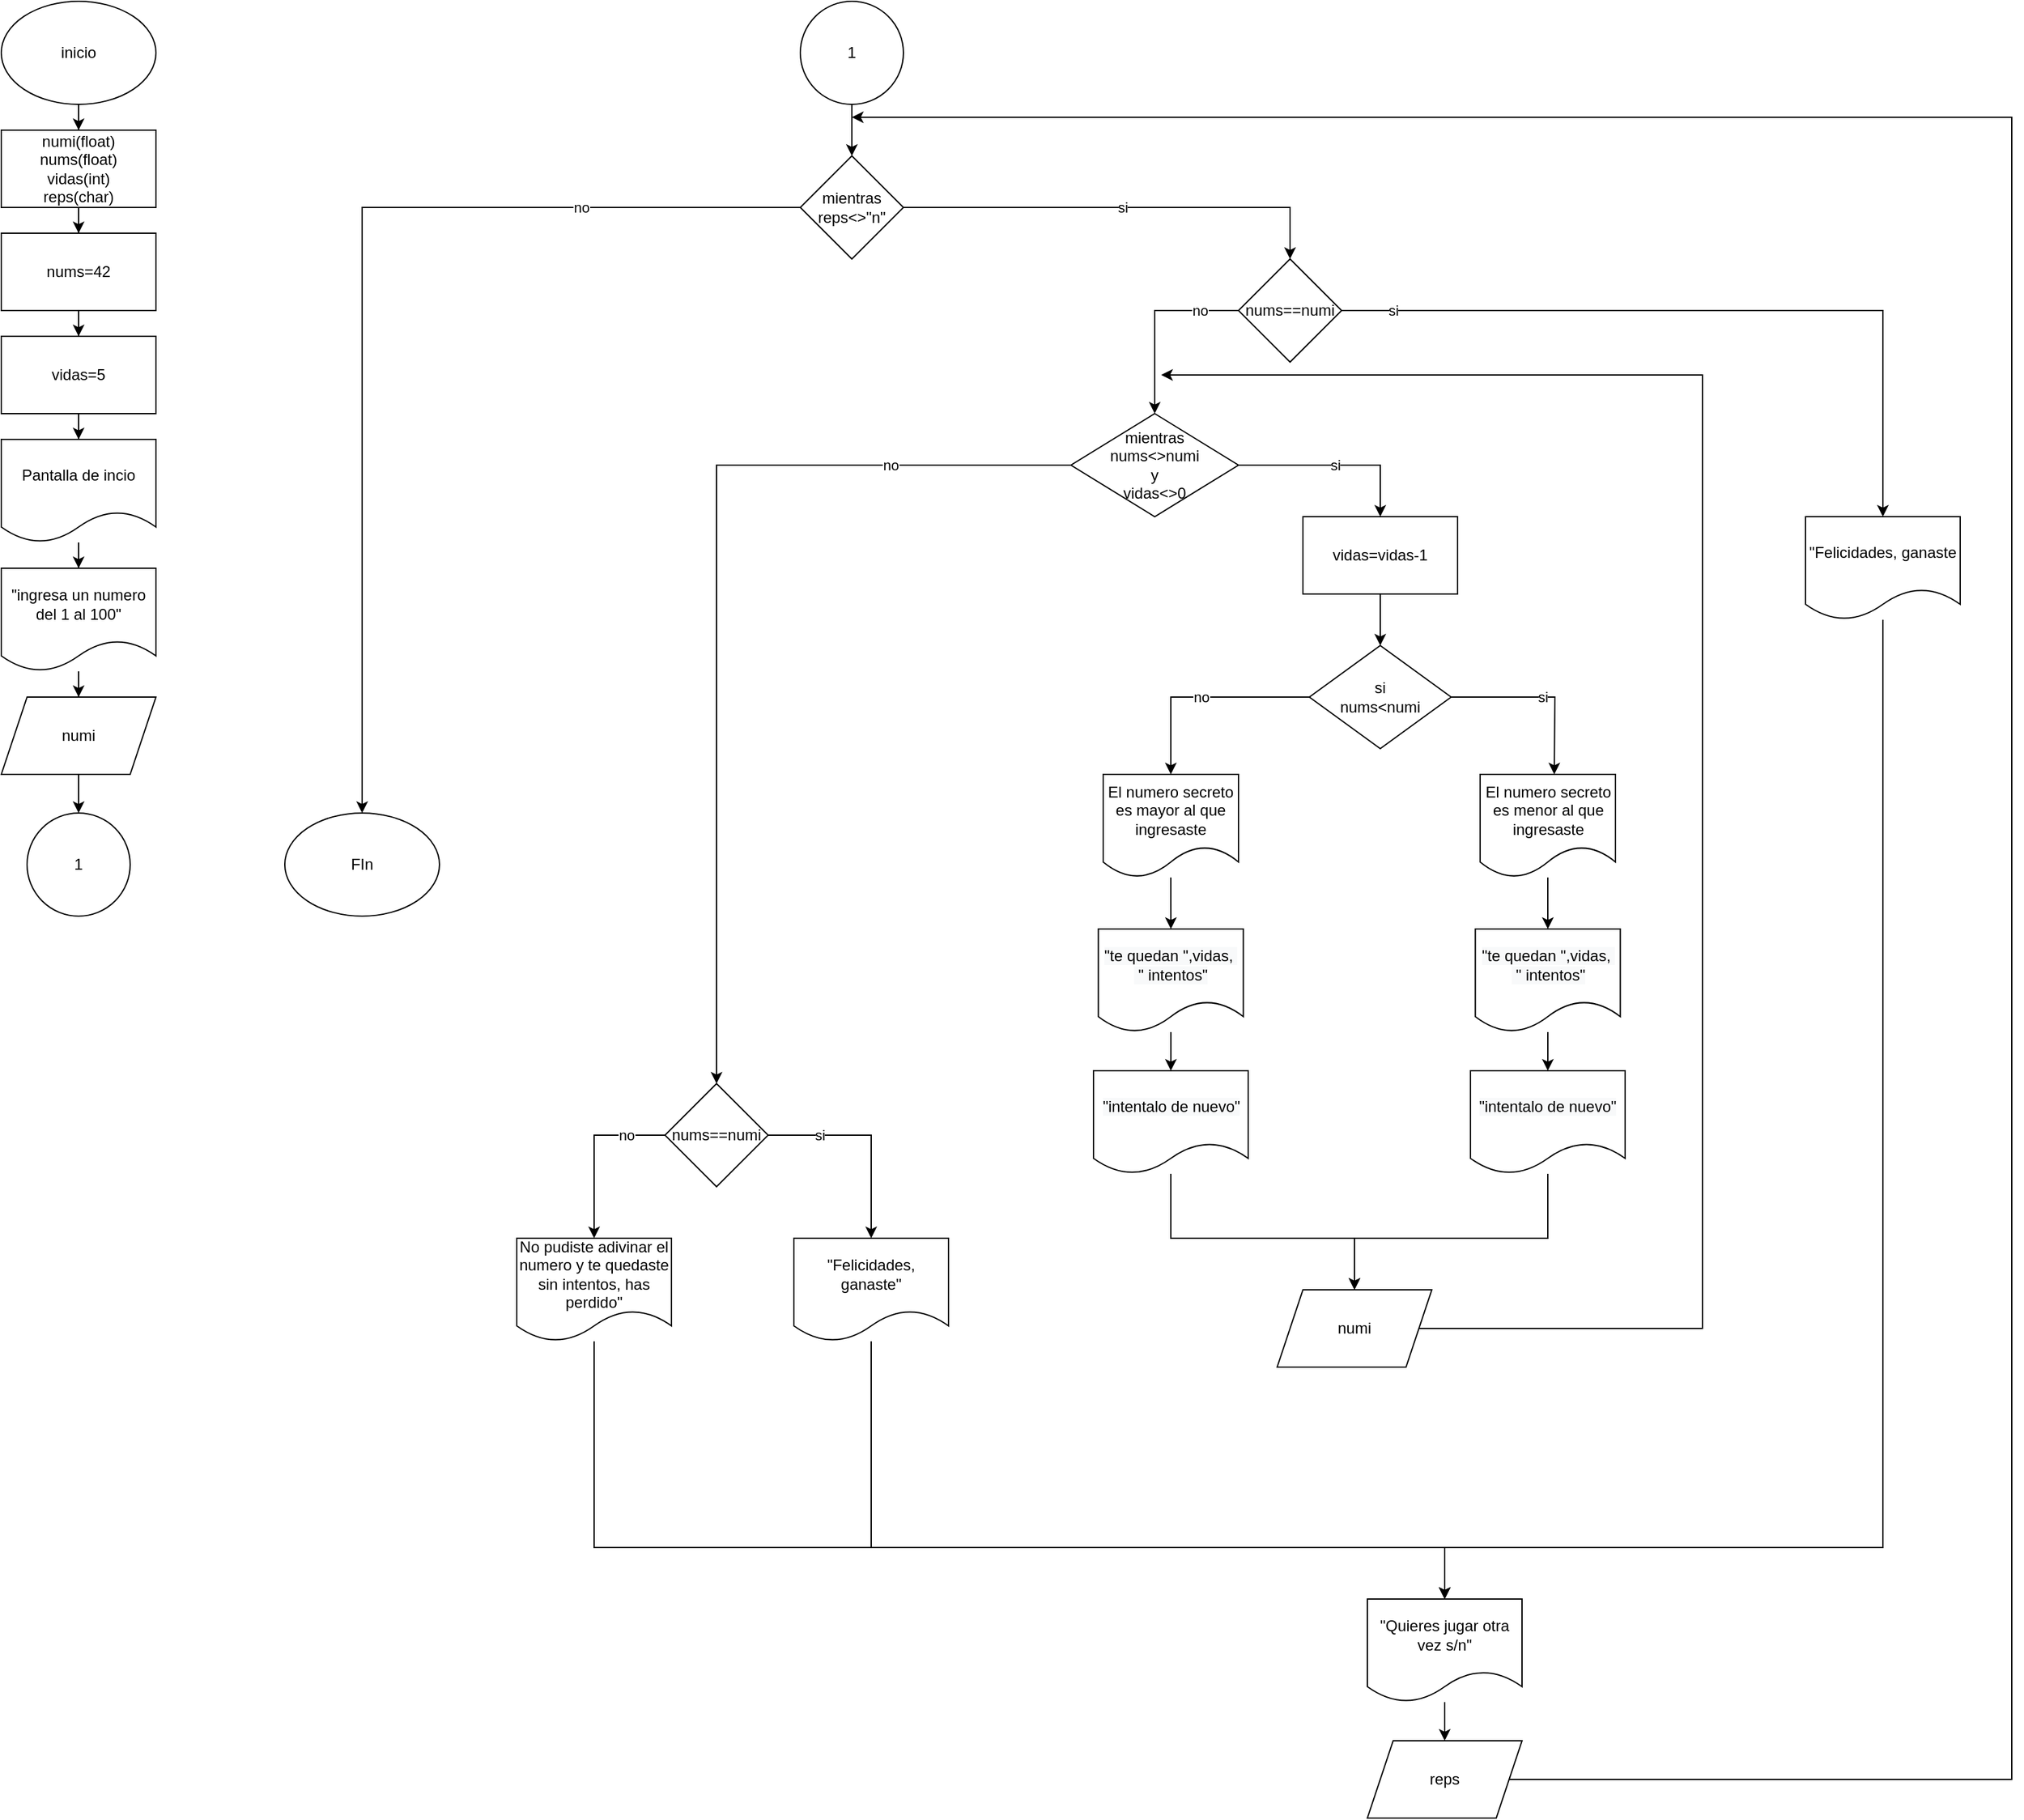 <mxfile version="20.2.8" type="github">
  <diagram id="e61ChwSNdLdz5od8M-kF" name="Página-1">
    <mxGraphModel dx="446" dy="449" grid="1" gridSize="10" guides="1" tooltips="1" connect="1" arrows="1" fold="1" page="1" pageScale="1" pageWidth="850" pageHeight="1100" math="0" shadow="0">
      <root>
        <mxCell id="0" />
        <mxCell id="1" parent="0" />
        <mxCell id="DxnIvV2hg2z9Hd538eVF-3" value="" style="edgeStyle=orthogonalEdgeStyle;rounded=0;orthogonalLoop=1;jettySize=auto;html=1;" parent="1" source="DxnIvV2hg2z9Hd538eVF-1" target="DxnIvV2hg2z9Hd538eVF-2" edge="1">
          <mxGeometry relative="1" as="geometry" />
        </mxCell>
        <mxCell id="DxnIvV2hg2z9Hd538eVF-1" value="inicio" style="ellipse;whiteSpace=wrap;html=1;" parent="1" vertex="1">
          <mxGeometry x="40" y="40" width="120" height="80" as="geometry" />
        </mxCell>
        <mxCell id="WnruKDRqM4DlYAUphrk8-2" value="" style="edgeStyle=orthogonalEdgeStyle;rounded=0;orthogonalLoop=1;jettySize=auto;html=1;" parent="1" source="DxnIvV2hg2z9Hd538eVF-2" target="WnruKDRqM4DlYAUphrk8-1" edge="1">
          <mxGeometry relative="1" as="geometry" />
        </mxCell>
        <mxCell id="DxnIvV2hg2z9Hd538eVF-2" value="numi(float)&lt;br&gt;nums(float)&lt;br&gt;vidas(int)&lt;br&gt;reps(char)" style="rounded=0;whiteSpace=wrap;html=1;" parent="1" vertex="1">
          <mxGeometry x="40" y="140" width="120" height="60" as="geometry" />
        </mxCell>
        <mxCell id="DxnIvV2hg2z9Hd538eVF-9" value="" style="edgeStyle=orthogonalEdgeStyle;rounded=0;orthogonalLoop=1;jettySize=auto;html=1;" parent="1" source="DxnIvV2hg2z9Hd538eVF-6" target="DxnIvV2hg2z9Hd538eVF-8" edge="1">
          <mxGeometry relative="1" as="geometry" />
        </mxCell>
        <mxCell id="DxnIvV2hg2z9Hd538eVF-6" value="Pantalla de incio" style="shape=document;whiteSpace=wrap;html=1;boundedLbl=1;" parent="1" vertex="1">
          <mxGeometry x="40" y="380" width="120" height="80" as="geometry" />
        </mxCell>
        <mxCell id="DxnIvV2hg2z9Hd538eVF-11" value="" style="edgeStyle=orthogonalEdgeStyle;rounded=0;orthogonalLoop=1;jettySize=auto;html=1;" parent="1" source="DxnIvV2hg2z9Hd538eVF-8" target="DxnIvV2hg2z9Hd538eVF-10" edge="1">
          <mxGeometry relative="1" as="geometry" />
        </mxCell>
        <mxCell id="DxnIvV2hg2z9Hd538eVF-8" value="&quot;ingresa un numero del 1 al 100&quot;" style="shape=document;whiteSpace=wrap;html=1;boundedLbl=1;" parent="1" vertex="1">
          <mxGeometry x="40" y="480" width="120" height="80" as="geometry" />
        </mxCell>
        <mxCell id="DxnIvV2hg2z9Hd538eVF-13" value="" style="edgeStyle=orthogonalEdgeStyle;rounded=0;orthogonalLoop=1;jettySize=auto;html=1;" parent="1" source="DxnIvV2hg2z9Hd538eVF-10" target="DxnIvV2hg2z9Hd538eVF-12" edge="1">
          <mxGeometry relative="1" as="geometry" />
        </mxCell>
        <mxCell id="DxnIvV2hg2z9Hd538eVF-10" value="numi" style="shape=parallelogram;perimeter=parallelogramPerimeter;whiteSpace=wrap;html=1;fixedSize=1;" parent="1" vertex="1">
          <mxGeometry x="40" y="580" width="120" height="60" as="geometry" />
        </mxCell>
        <mxCell id="DxnIvV2hg2z9Hd538eVF-12" value="1" style="ellipse;whiteSpace=wrap;html=1;aspect=fixed;" parent="1" vertex="1">
          <mxGeometry x="60" y="670" width="80" height="80" as="geometry" />
        </mxCell>
        <mxCell id="WnruKDRqM4DlYAUphrk8-8" value="" style="edgeStyle=orthogonalEdgeStyle;rounded=0;orthogonalLoop=1;jettySize=auto;html=1;" parent="1" source="DxnIvV2hg2z9Hd538eVF-14" target="WnruKDRqM4DlYAUphrk8-7" edge="1">
          <mxGeometry relative="1" as="geometry" />
        </mxCell>
        <mxCell id="DxnIvV2hg2z9Hd538eVF-14" value="1" style="ellipse;whiteSpace=wrap;html=1;aspect=fixed;" parent="1" vertex="1">
          <mxGeometry x="660" y="40" width="80" height="80" as="geometry" />
        </mxCell>
        <mxCell id="WnruKDRqM4DlYAUphrk8-4" value="" style="edgeStyle=orthogonalEdgeStyle;rounded=0;orthogonalLoop=1;jettySize=auto;html=1;" parent="1" source="WnruKDRqM4DlYAUphrk8-1" target="WnruKDRqM4DlYAUphrk8-3" edge="1">
          <mxGeometry relative="1" as="geometry" />
        </mxCell>
        <mxCell id="WnruKDRqM4DlYAUphrk8-1" value="nums=42" style="rounded=0;whiteSpace=wrap;html=1;" parent="1" vertex="1">
          <mxGeometry x="40" y="220" width="120" height="60" as="geometry" />
        </mxCell>
        <mxCell id="WnruKDRqM4DlYAUphrk8-6" value="" style="edgeStyle=orthogonalEdgeStyle;rounded=0;orthogonalLoop=1;jettySize=auto;html=1;" parent="1" source="WnruKDRqM4DlYAUphrk8-3" target="DxnIvV2hg2z9Hd538eVF-6" edge="1">
          <mxGeometry relative="1" as="geometry" />
        </mxCell>
        <mxCell id="WnruKDRqM4DlYAUphrk8-3" value="vidas=5" style="rounded=0;whiteSpace=wrap;html=1;" parent="1" vertex="1">
          <mxGeometry x="40" y="300" width="120" height="60" as="geometry" />
        </mxCell>
        <mxCell id="NHLsWGcrloJafp5NB1YB-93" value="si" style="edgeStyle=orthogonalEdgeStyle;rounded=0;orthogonalLoop=1;jettySize=auto;html=1;entryX=0.5;entryY=0;entryDx=0;entryDy=0;" edge="1" parent="1" source="WnruKDRqM4DlYAUphrk8-7" target="NHLsWGcrloJafp5NB1YB-92">
          <mxGeometry relative="1" as="geometry" />
        </mxCell>
        <mxCell id="NHLsWGcrloJafp5NB1YB-106" value="no" style="edgeStyle=orthogonalEdgeStyle;rounded=0;orthogonalLoop=1;jettySize=auto;html=1;exitX=0;exitY=0.5;exitDx=0;exitDy=0;entryX=0.5;entryY=0;entryDx=0;entryDy=0;" edge="1" parent="1" source="WnruKDRqM4DlYAUphrk8-7" target="NHLsWGcrloJafp5NB1YB-105">
          <mxGeometry x="-0.58" relative="1" as="geometry">
            <mxPoint as="offset" />
          </mxGeometry>
        </mxCell>
        <mxCell id="WnruKDRqM4DlYAUphrk8-7" value="mientras&lt;br&gt;reps&amp;lt;&amp;gt;&quot;n&quot;" style="rhombus;whiteSpace=wrap;html=1;" parent="1" vertex="1">
          <mxGeometry x="660" y="160" width="80" height="80" as="geometry" />
        </mxCell>
        <mxCell id="NHLsWGcrloJafp5NB1YB-111" value="no" style="edgeStyle=orthogonalEdgeStyle;rounded=0;orthogonalLoop=1;jettySize=auto;html=1;exitX=0;exitY=0.5;exitDx=0;exitDy=0;entryX=0.5;entryY=0;entryDx=0;entryDy=0;" edge="1" parent="1" source="NHLsWGcrloJafp5NB1YB-44" target="NHLsWGcrloJafp5NB1YB-110">
          <mxGeometry x="-0.629" relative="1" as="geometry">
            <mxPoint as="offset" />
          </mxGeometry>
        </mxCell>
        <mxCell id="NHLsWGcrloJafp5NB1YB-127" value="si" style="edgeStyle=orthogonalEdgeStyle;rounded=0;orthogonalLoop=1;jettySize=auto;html=1;exitX=1;exitY=0.5;exitDx=0;exitDy=0;entryX=0.5;entryY=0;entryDx=0;entryDy=0;" edge="1" parent="1" source="NHLsWGcrloJafp5NB1YB-44" target="NHLsWGcrloJafp5NB1YB-50">
          <mxGeometry relative="1" as="geometry" />
        </mxCell>
        <mxCell id="NHLsWGcrloJafp5NB1YB-44" value="mientras&lt;br&gt;nums&amp;lt;&amp;gt;numi&lt;br&gt;y&lt;br&gt;vidas&amp;lt;&amp;gt;0" style="rhombus;whiteSpace=wrap;html=1;" vertex="1" parent="1">
          <mxGeometry x="870" y="360" width="130" height="80" as="geometry" />
        </mxCell>
        <mxCell id="NHLsWGcrloJafp5NB1YB-49" value="" style="edgeStyle=orthogonalEdgeStyle;rounded=0;orthogonalLoop=1;jettySize=auto;html=1;" edge="1" parent="1" source="NHLsWGcrloJafp5NB1YB-50" target="NHLsWGcrloJafp5NB1YB-53">
          <mxGeometry relative="1" as="geometry" />
        </mxCell>
        <mxCell id="NHLsWGcrloJafp5NB1YB-50" value="vidas=vidas-1" style="rounded=0;whiteSpace=wrap;html=1;" vertex="1" parent="1">
          <mxGeometry x="1050" y="440" width="120" height="60" as="geometry" />
        </mxCell>
        <mxCell id="NHLsWGcrloJafp5NB1YB-51" value="no" style="edgeStyle=orthogonalEdgeStyle;rounded=0;orthogonalLoop=1;jettySize=auto;html=1;entryX=0.5;entryY=0;entryDx=0;entryDy=0;" edge="1" parent="1" source="NHLsWGcrloJafp5NB1YB-53" target="NHLsWGcrloJafp5NB1YB-55">
          <mxGeometry relative="1" as="geometry" />
        </mxCell>
        <mxCell id="NHLsWGcrloJafp5NB1YB-52" value="si" style="edgeStyle=orthogonalEdgeStyle;rounded=0;orthogonalLoop=1;jettySize=auto;html=1;entryX=0.5;entryY=0;entryDx=0;entryDy=0;" edge="1" parent="1" source="NHLsWGcrloJafp5NB1YB-53">
          <mxGeometry relative="1" as="geometry">
            <mxPoint x="1245" y="640" as="targetPoint" />
          </mxGeometry>
        </mxCell>
        <mxCell id="NHLsWGcrloJafp5NB1YB-53" value="si&lt;br&gt;nums&amp;lt;numi" style="rhombus;whiteSpace=wrap;html=1;" vertex="1" parent="1">
          <mxGeometry x="1055" y="540" width="110" height="80" as="geometry" />
        </mxCell>
        <mxCell id="NHLsWGcrloJafp5NB1YB-54" value="" style="edgeStyle=orthogonalEdgeStyle;rounded=0;orthogonalLoop=1;jettySize=auto;html=1;" edge="1" parent="1" source="NHLsWGcrloJafp5NB1YB-55" target="NHLsWGcrloJafp5NB1YB-57">
          <mxGeometry relative="1" as="geometry" />
        </mxCell>
        <mxCell id="NHLsWGcrloJafp5NB1YB-55" value="El numero secreto es mayor al que ingresaste" style="shape=document;whiteSpace=wrap;html=1;boundedLbl=1;" vertex="1" parent="1">
          <mxGeometry x="895" y="640" width="105" height="80" as="geometry" />
        </mxCell>
        <mxCell id="NHLsWGcrloJafp5NB1YB-56" value="" style="edgeStyle=orthogonalEdgeStyle;rounded=0;orthogonalLoop=1;jettySize=auto;html=1;" edge="1" parent="1" source="NHLsWGcrloJafp5NB1YB-57" target="NHLsWGcrloJafp5NB1YB-59">
          <mxGeometry relative="1" as="geometry" />
        </mxCell>
        <mxCell id="NHLsWGcrloJafp5NB1YB-57" value="&lt;span style=&quot;color: rgb(0, 0, 0); font-family: Helvetica; font-size: 12px; font-style: normal; font-variant-ligatures: normal; font-variant-caps: normal; font-weight: 400; letter-spacing: normal; orphans: 2; text-align: center; text-indent: 0px; text-transform: none; widows: 2; word-spacing: 0px; -webkit-text-stroke-width: 0px; background-color: rgb(248, 249, 250); text-decoration-thickness: initial; text-decoration-style: initial; text-decoration-color: initial; float: none; display: inline !important;&quot;&gt;&quot;te quedan &quot;,vidas,&amp;nbsp; &amp;nbsp;&quot; intentos&quot;&lt;/span&gt;" style="shape=document;whiteSpace=wrap;html=1;boundedLbl=1;" vertex="1" parent="1">
          <mxGeometry x="891.25" y="760" width="112.5" height="80" as="geometry" />
        </mxCell>
        <mxCell id="NHLsWGcrloJafp5NB1YB-58" style="edgeStyle=orthogonalEdgeStyle;rounded=0;orthogonalLoop=1;jettySize=auto;html=1;entryX=0.5;entryY=0;entryDx=0;entryDy=0;" edge="1" parent="1" source="NHLsWGcrloJafp5NB1YB-59">
          <mxGeometry relative="1" as="geometry">
            <Array as="points">
              <mxPoint x="948" y="1000" />
              <mxPoint x="1090" y="1000" />
            </Array>
            <mxPoint x="1090" y="1040" as="targetPoint" />
          </mxGeometry>
        </mxCell>
        <mxCell id="NHLsWGcrloJafp5NB1YB-59" value="&lt;span style=&quot;color: rgb(0, 0, 0); font-family: Helvetica; font-size: 12px; font-style: normal; font-variant-ligatures: normal; font-variant-caps: normal; font-weight: 400; letter-spacing: normal; orphans: 2; text-align: center; text-indent: 0px; text-transform: none; widows: 2; word-spacing: 0px; -webkit-text-stroke-width: 0px; text-decoration-thickness: initial; text-decoration-style: initial; text-decoration-color: initial; background-color: rgb(248, 249, 250); float: none; display: inline !important;&quot;&gt;&quot;intentalo de nuevo&quot;&lt;/span&gt;" style="shape=document;whiteSpace=wrap;html=1;boundedLbl=1;" vertex="1" parent="1">
          <mxGeometry x="887.5" y="870" width="120" height="80" as="geometry" />
        </mxCell>
        <mxCell id="NHLsWGcrloJafp5NB1YB-60" value="" style="edgeStyle=orthogonalEdgeStyle;rounded=0;orthogonalLoop=1;jettySize=auto;html=1;" edge="1" parent="1" source="NHLsWGcrloJafp5NB1YB-61" target="NHLsWGcrloJafp5NB1YB-63">
          <mxGeometry relative="1" as="geometry" />
        </mxCell>
        <mxCell id="NHLsWGcrloJafp5NB1YB-61" value="El numero secreto es menor al que ingresaste" style="shape=document;whiteSpace=wrap;html=1;boundedLbl=1;" vertex="1" parent="1">
          <mxGeometry x="1187.5" y="640" width="105" height="80" as="geometry" />
        </mxCell>
        <mxCell id="NHLsWGcrloJafp5NB1YB-62" value="" style="edgeStyle=orthogonalEdgeStyle;rounded=0;orthogonalLoop=1;jettySize=auto;html=1;" edge="1" parent="1" source="NHLsWGcrloJafp5NB1YB-63" target="NHLsWGcrloJafp5NB1YB-65">
          <mxGeometry relative="1" as="geometry" />
        </mxCell>
        <mxCell id="NHLsWGcrloJafp5NB1YB-63" value="&lt;span style=&quot;color: rgb(0, 0, 0); font-family: Helvetica; font-size: 12px; font-style: normal; font-variant-ligatures: normal; font-variant-caps: normal; font-weight: 400; letter-spacing: normal; orphans: 2; text-align: center; text-indent: 0px; text-transform: none; widows: 2; word-spacing: 0px; -webkit-text-stroke-width: 0px; background-color: rgb(248, 249, 250); text-decoration-thickness: initial; text-decoration-style: initial; text-decoration-color: initial; float: none; display: inline !important;&quot;&gt;&quot;te quedan &quot;,vidas,&amp;nbsp; &amp;nbsp;&quot; intentos&quot;&lt;/span&gt;" style="shape=document;whiteSpace=wrap;html=1;boundedLbl=1;" vertex="1" parent="1">
          <mxGeometry x="1183.75" y="760" width="112.5" height="80" as="geometry" />
        </mxCell>
        <mxCell id="NHLsWGcrloJafp5NB1YB-64" style="edgeStyle=orthogonalEdgeStyle;rounded=0;orthogonalLoop=1;jettySize=auto;html=1;entryX=0.5;entryY=0;entryDx=0;entryDy=0;" edge="1" parent="1" source="NHLsWGcrloJafp5NB1YB-65">
          <mxGeometry relative="1" as="geometry">
            <Array as="points">
              <mxPoint x="1240" y="1000" />
              <mxPoint x="1090" y="1000" />
            </Array>
            <mxPoint x="1090" y="1040" as="targetPoint" />
          </mxGeometry>
        </mxCell>
        <mxCell id="NHLsWGcrloJafp5NB1YB-65" value="&lt;span style=&quot;color: rgb(0, 0, 0); font-family: Helvetica; font-size: 12px; font-style: normal; font-variant-ligatures: normal; font-variant-caps: normal; font-weight: 400; letter-spacing: normal; orphans: 2; text-align: center; text-indent: 0px; text-transform: none; widows: 2; word-spacing: 0px; -webkit-text-stroke-width: 0px; text-decoration-thickness: initial; text-decoration-style: initial; text-decoration-color: initial; background-color: rgb(248, 249, 250); float: none; display: inline !important;&quot;&gt;&quot;intentalo de nuevo&quot;&lt;/span&gt;" style="shape=document;whiteSpace=wrap;html=1;boundedLbl=1;" vertex="1" parent="1">
          <mxGeometry x="1180" y="870" width="120" height="80" as="geometry" />
        </mxCell>
        <mxCell id="NHLsWGcrloJafp5NB1YB-128" style="edgeStyle=orthogonalEdgeStyle;rounded=0;orthogonalLoop=1;jettySize=auto;html=1;exitX=1;exitY=0.5;exitDx=0;exitDy=0;" edge="1" parent="1" source="NHLsWGcrloJafp5NB1YB-66">
          <mxGeometry relative="1" as="geometry">
            <mxPoint x="940" y="330" as="targetPoint" />
            <Array as="points">
              <mxPoint x="1360" y="1070" />
              <mxPoint x="1360" y="330" />
            </Array>
          </mxGeometry>
        </mxCell>
        <mxCell id="NHLsWGcrloJafp5NB1YB-66" value="numi" style="shape=parallelogram;perimeter=parallelogramPerimeter;whiteSpace=wrap;html=1;fixedSize=1;" vertex="1" parent="1">
          <mxGeometry x="1030" y="1040" width="120" height="60" as="geometry" />
        </mxCell>
        <mxCell id="NHLsWGcrloJafp5NB1YB-97" value="no" style="edgeStyle=orthogonalEdgeStyle;rounded=0;orthogonalLoop=1;jettySize=auto;html=1;exitX=0;exitY=0.5;exitDx=0;exitDy=0;entryX=0.5;entryY=0;entryDx=0;entryDy=0;" edge="1" parent="1" source="NHLsWGcrloJafp5NB1YB-92" target="NHLsWGcrloJafp5NB1YB-44">
          <mxGeometry x="-0.586" relative="1" as="geometry">
            <mxPoint as="offset" />
          </mxGeometry>
        </mxCell>
        <mxCell id="NHLsWGcrloJafp5NB1YB-100" value="si" style="edgeStyle=orthogonalEdgeStyle;rounded=0;orthogonalLoop=1;jettySize=auto;html=1;exitX=1;exitY=0.5;exitDx=0;exitDy=0;entryX=0.5;entryY=0;entryDx=0;entryDy=0;" edge="1" parent="1" source="NHLsWGcrloJafp5NB1YB-92" target="NHLsWGcrloJafp5NB1YB-99">
          <mxGeometry x="-0.862" relative="1" as="geometry">
            <mxPoint as="offset" />
          </mxGeometry>
        </mxCell>
        <mxCell id="NHLsWGcrloJafp5NB1YB-92" value="nums==numi" style="rhombus;whiteSpace=wrap;html=1;" vertex="1" parent="1">
          <mxGeometry x="1000" y="240" width="80" height="80" as="geometry" />
        </mxCell>
        <mxCell id="NHLsWGcrloJafp5NB1YB-104" style="edgeStyle=orthogonalEdgeStyle;rounded=0;orthogonalLoop=1;jettySize=auto;html=1;" edge="1" parent="1" source="NHLsWGcrloJafp5NB1YB-99" target="NHLsWGcrloJafp5NB1YB-101">
          <mxGeometry relative="1" as="geometry">
            <Array as="points">
              <mxPoint x="1500" y="1240" />
              <mxPoint x="1160" y="1240" />
            </Array>
          </mxGeometry>
        </mxCell>
        <mxCell id="NHLsWGcrloJafp5NB1YB-99" value="&quot;Felicidades, ganaste" style="shape=document;whiteSpace=wrap;html=1;boundedLbl=1;" vertex="1" parent="1">
          <mxGeometry x="1440" y="440" width="120" height="80" as="geometry" />
        </mxCell>
        <mxCell id="NHLsWGcrloJafp5NB1YB-108" value="" style="edgeStyle=orthogonalEdgeStyle;rounded=0;orthogonalLoop=1;jettySize=auto;html=1;" edge="1" parent="1" source="NHLsWGcrloJafp5NB1YB-101" target="NHLsWGcrloJafp5NB1YB-107">
          <mxGeometry relative="1" as="geometry" />
        </mxCell>
        <mxCell id="NHLsWGcrloJafp5NB1YB-101" value="&quot;Quieres jugar otra vez s/n&quot;" style="shape=document;whiteSpace=wrap;html=1;boundedLbl=1;" vertex="1" parent="1">
          <mxGeometry x="1100" y="1280" width="120" height="80" as="geometry" />
        </mxCell>
        <mxCell id="NHLsWGcrloJafp5NB1YB-105" value="FIn" style="ellipse;whiteSpace=wrap;html=1;" vertex="1" parent="1">
          <mxGeometry x="260" y="670" width="120" height="80" as="geometry" />
        </mxCell>
        <mxCell id="NHLsWGcrloJafp5NB1YB-109" style="edgeStyle=orthogonalEdgeStyle;rounded=0;orthogonalLoop=1;jettySize=auto;html=1;" edge="1" parent="1" source="NHLsWGcrloJafp5NB1YB-107">
          <mxGeometry relative="1" as="geometry">
            <mxPoint x="700" y="130" as="targetPoint" />
            <Array as="points">
              <mxPoint x="1600" y="1420" />
              <mxPoint x="1600" y="130" />
            </Array>
          </mxGeometry>
        </mxCell>
        <mxCell id="NHLsWGcrloJafp5NB1YB-107" value="reps" style="shape=parallelogram;perimeter=parallelogramPerimeter;whiteSpace=wrap;html=1;fixedSize=1;" vertex="1" parent="1">
          <mxGeometry x="1100" y="1390" width="120" height="60" as="geometry" />
        </mxCell>
        <mxCell id="NHLsWGcrloJafp5NB1YB-113" value="si" style="edgeStyle=orthogonalEdgeStyle;rounded=0;orthogonalLoop=1;jettySize=auto;html=1;exitX=1;exitY=0.5;exitDx=0;exitDy=0;entryX=0.5;entryY=0;entryDx=0;entryDy=0;" edge="1" parent="1" source="NHLsWGcrloJafp5NB1YB-110" target="NHLsWGcrloJafp5NB1YB-112">
          <mxGeometry x="-0.5" relative="1" as="geometry">
            <mxPoint as="offset" />
          </mxGeometry>
        </mxCell>
        <mxCell id="NHLsWGcrloJafp5NB1YB-121" value="no" style="edgeStyle=orthogonalEdgeStyle;rounded=0;orthogonalLoop=1;jettySize=auto;html=1;exitX=0;exitY=0.5;exitDx=0;exitDy=0;entryX=0.5;entryY=0;entryDx=0;entryDy=0;" edge="1" parent="1" source="NHLsWGcrloJafp5NB1YB-110" target="NHLsWGcrloJafp5NB1YB-119">
          <mxGeometry x="-0.556" relative="1" as="geometry">
            <mxPoint as="offset" />
          </mxGeometry>
        </mxCell>
        <mxCell id="NHLsWGcrloJafp5NB1YB-110" value="nums==numi" style="rhombus;whiteSpace=wrap;html=1;" vertex="1" parent="1">
          <mxGeometry x="555" y="880" width="80" height="80" as="geometry" />
        </mxCell>
        <mxCell id="NHLsWGcrloJafp5NB1YB-123" style="edgeStyle=orthogonalEdgeStyle;rounded=0;orthogonalLoop=1;jettySize=auto;html=1;entryX=0.5;entryY=0;entryDx=0;entryDy=0;" edge="1" parent="1" source="NHLsWGcrloJafp5NB1YB-112" target="NHLsWGcrloJafp5NB1YB-101">
          <mxGeometry relative="1" as="geometry">
            <Array as="points">
              <mxPoint x="715" y="1240" />
              <mxPoint x="1160" y="1240" />
            </Array>
          </mxGeometry>
        </mxCell>
        <mxCell id="NHLsWGcrloJafp5NB1YB-112" value="&quot;Felicidades, ganaste&quot;" style="shape=document;whiteSpace=wrap;html=1;boundedLbl=1;" vertex="1" parent="1">
          <mxGeometry x="655" y="1000" width="120" height="80" as="geometry" />
        </mxCell>
        <mxCell id="NHLsWGcrloJafp5NB1YB-122" style="edgeStyle=orthogonalEdgeStyle;rounded=0;orthogonalLoop=1;jettySize=auto;html=1;entryX=0.5;entryY=0;entryDx=0;entryDy=0;" edge="1" parent="1" source="NHLsWGcrloJafp5NB1YB-119" target="NHLsWGcrloJafp5NB1YB-101">
          <mxGeometry relative="1" as="geometry">
            <Array as="points">
              <mxPoint x="500" y="1240" />
              <mxPoint x="1160" y="1240" />
            </Array>
          </mxGeometry>
        </mxCell>
        <mxCell id="NHLsWGcrloJafp5NB1YB-119" value="No pudiste adivinar el numero y te quedaste sin intentos, has perdido&quot;" style="shape=document;whiteSpace=wrap;html=1;boundedLbl=1;" vertex="1" parent="1">
          <mxGeometry x="440" y="1000" width="120" height="80" as="geometry" />
        </mxCell>
      </root>
    </mxGraphModel>
  </diagram>
</mxfile>
